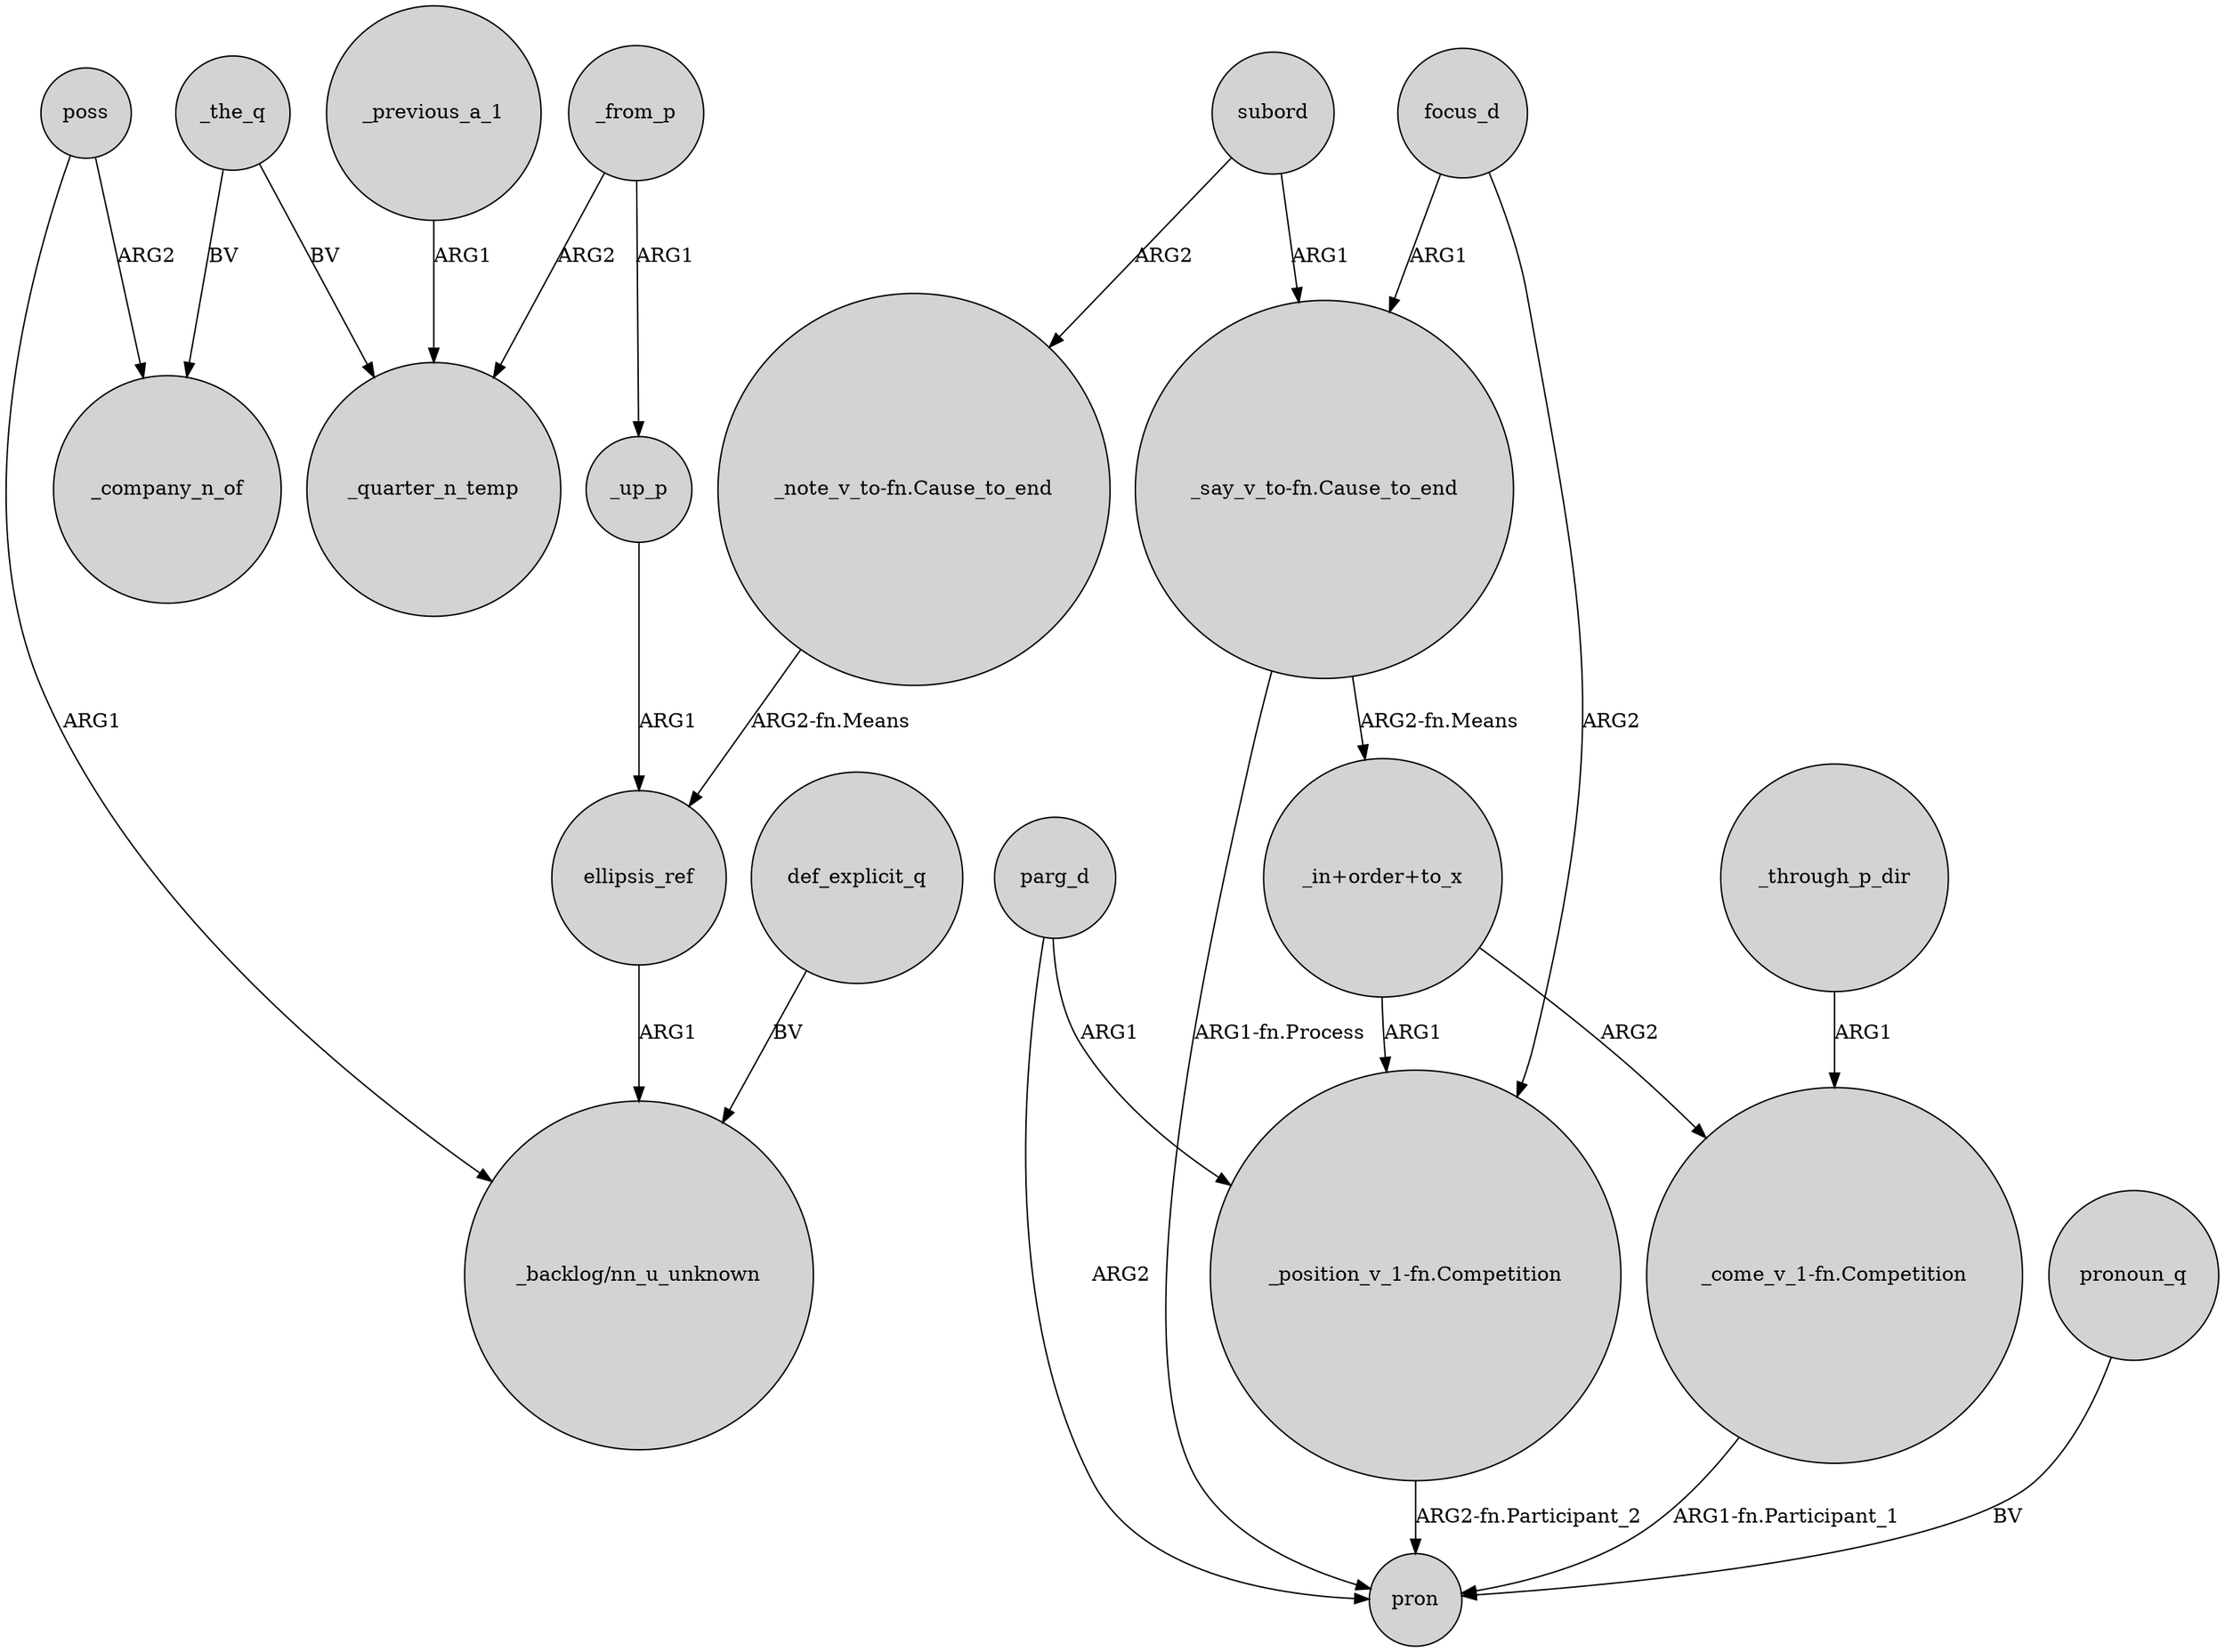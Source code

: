 digraph {
	node [shape=circle style=filled]
	_from_p -> _quarter_n_temp [label=ARG2]
	"_note_v_to-fn.Cause_to_end" -> ellipsis_ref [label="ARG2-fn.Means"]
	subord -> "_note_v_to-fn.Cause_to_end" [label=ARG2]
	focus_d -> "_say_v_to-fn.Cause_to_end" [label=ARG1]
	def_explicit_q -> "_backlog/nn_u_unknown" [label=BV]
	_the_q -> _quarter_n_temp [label=BV]
	parg_d -> pron [label=ARG2]
	_previous_a_1 -> _quarter_n_temp [label=ARG1]
	"_in+order+to_x" -> "_come_v_1-fn.Competition" [label=ARG2]
	"_position_v_1-fn.Competition" -> pron [label="ARG2-fn.Participant_2"]
	ellipsis_ref -> "_backlog/nn_u_unknown" [label=ARG1]
	parg_d -> "_position_v_1-fn.Competition" [label=ARG1]
	"_say_v_to-fn.Cause_to_end" -> pron [label="ARG1-fn.Process"]
	"_say_v_to-fn.Cause_to_end" -> "_in+order+to_x" [label="ARG2-fn.Means"]
	_through_p_dir -> "_come_v_1-fn.Competition" [label=ARG1]
	pronoun_q -> pron [label=BV]
	poss -> _company_n_of [label=ARG2]
	_up_p -> ellipsis_ref [label=ARG1]
	"_come_v_1-fn.Competition" -> pron [label="ARG1-fn.Participant_1"]
	"_in+order+to_x" -> "_position_v_1-fn.Competition" [label=ARG1]
	subord -> "_say_v_to-fn.Cause_to_end" [label=ARG1]
	_from_p -> _up_p [label=ARG1]
	poss -> "_backlog/nn_u_unknown" [label=ARG1]
	focus_d -> "_position_v_1-fn.Competition" [label=ARG2]
	_the_q -> _company_n_of [label=BV]
}
